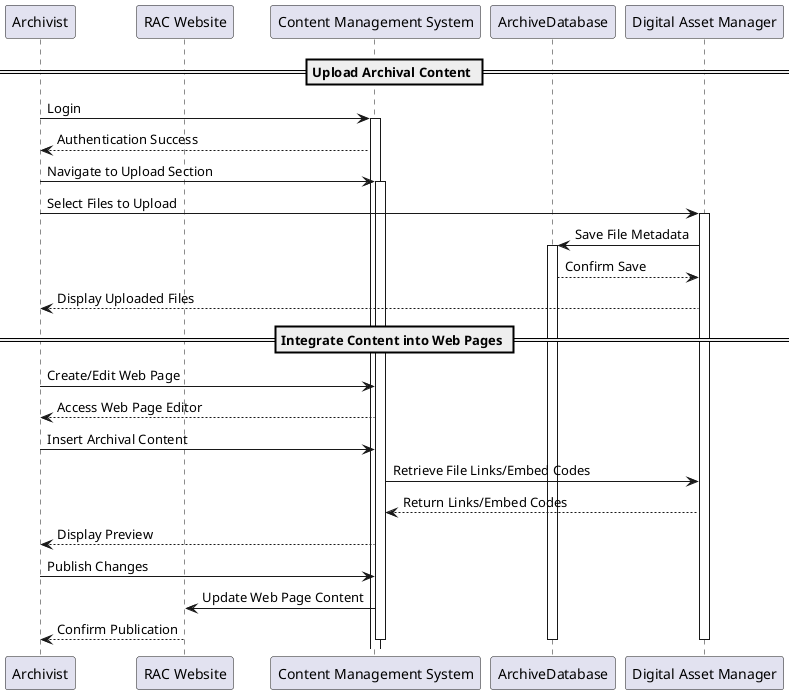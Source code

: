 @startuml

participant Archivist
participant "RAC Website" as Website
participant "Content Management System" as CMS
participant ArchiveDatabase
participant "Digital Asset Manager" as DAM

== Upload Archival Content ==
Archivist -> CMS: Login
activate CMS
CMS --> Archivist: Authentication Success

Archivist -> CMS: Navigate to Upload Section
activate CMS

Archivist -> DAM: Select Files to Upload
activate DAM
DAM -> ArchiveDatabase: Save File Metadata
activate ArchiveDatabase
ArchiveDatabase --> DAM: Confirm Save
DAM --> Archivist: Display Uploaded Files

== Integrate Content into Web Pages ==
Archivist -> CMS: Create/Edit Web Page
CMS --> Archivist: Access Web Page Editor

Archivist -> CMS: Insert Archival Content
CMS -> DAM: Retrieve File Links/Embed Codes
DAM --> CMS: Return Links/Embed Codes
CMS --> Archivist: Display Preview

Archivist -> CMS: Publish Changes
CMS -> Website: Update Web Page Content
Website --> Archivist: Confirm Publication

deactivate DAM
deactivate ArchiveDatabase
deactivate CMS

@enduml